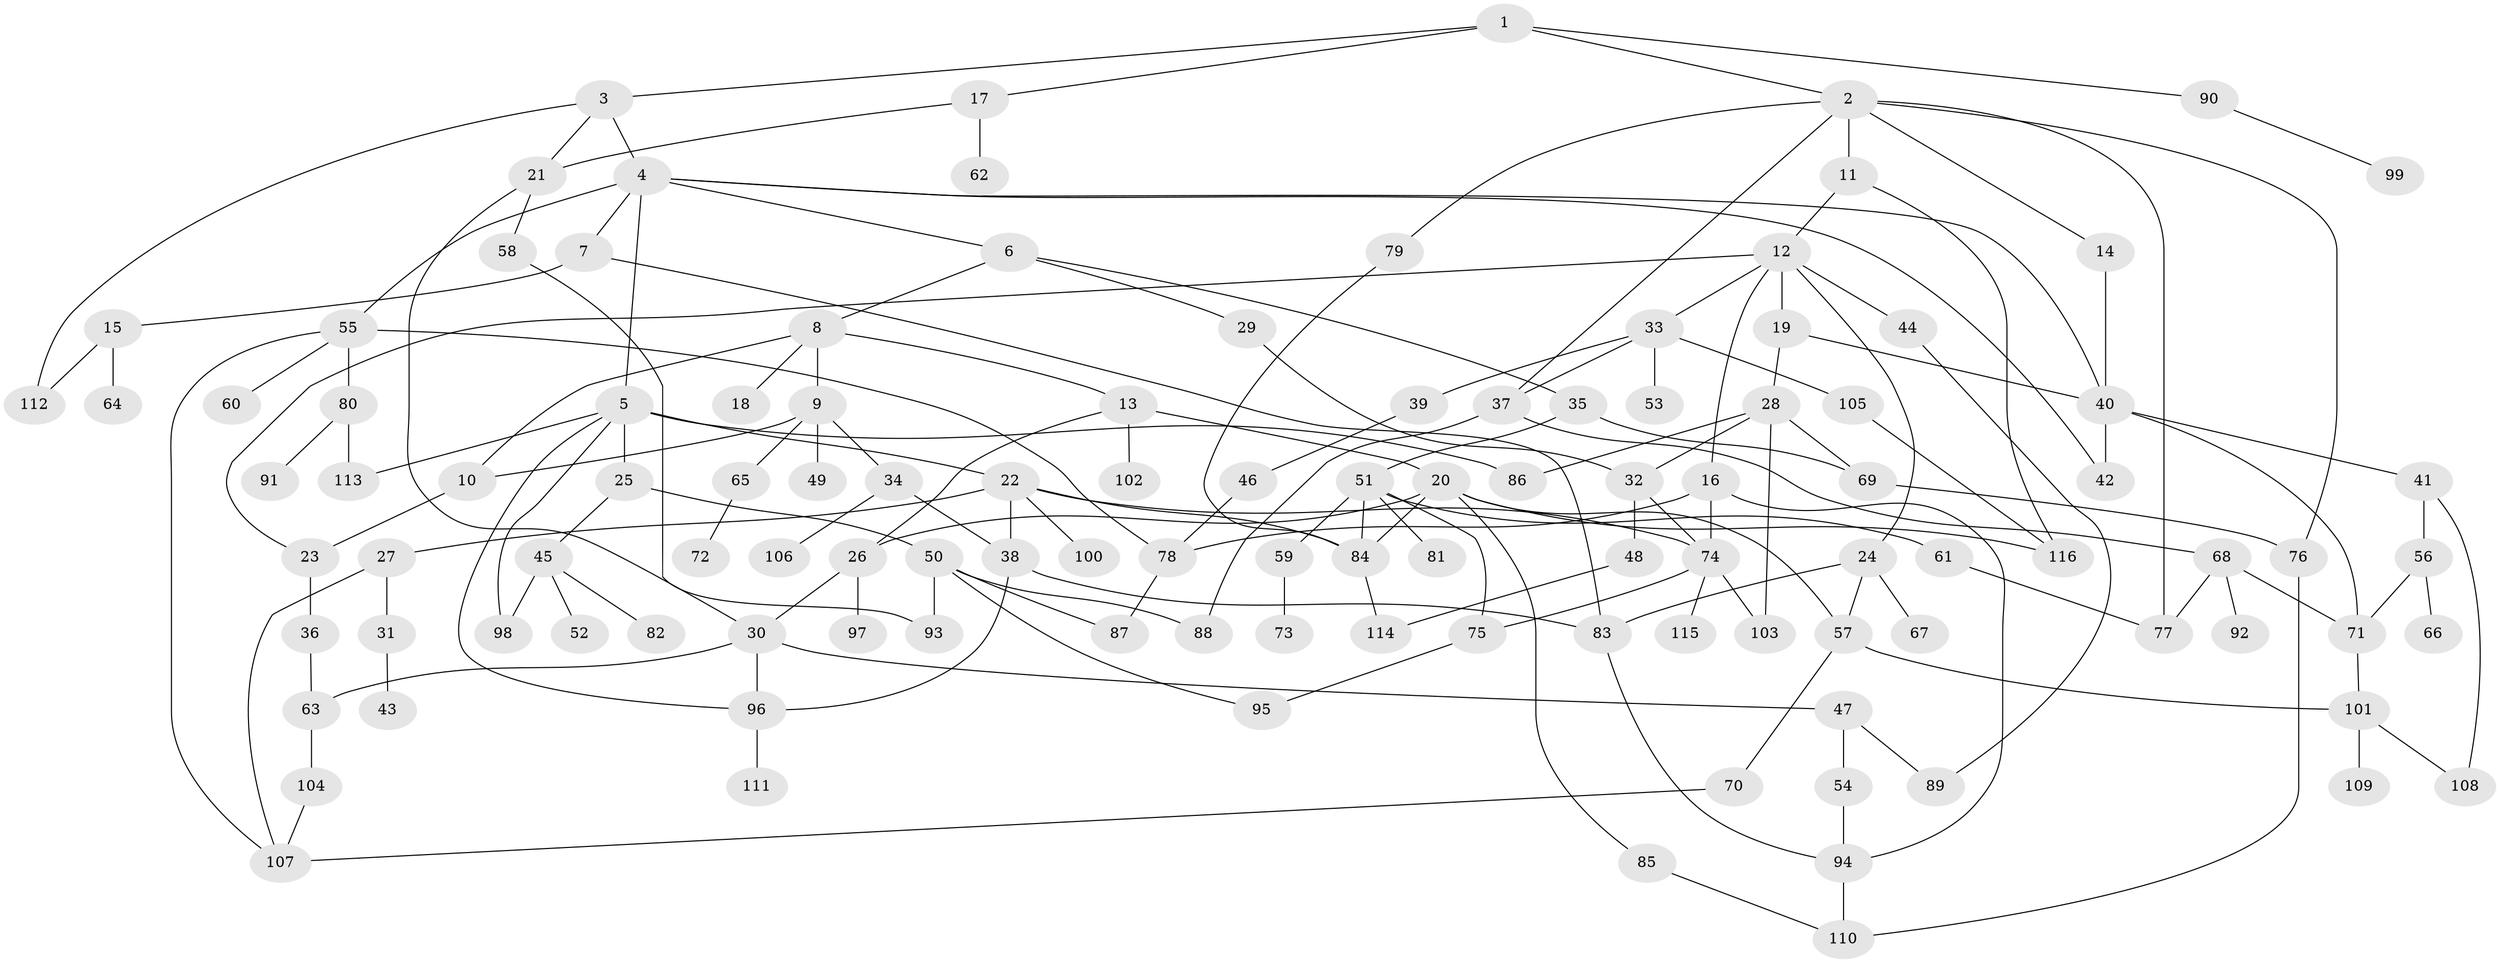 // Generated by graph-tools (version 1.1) at 2025/49/03/09/25 03:49:26]
// undirected, 116 vertices, 168 edges
graph export_dot {
graph [start="1"]
  node [color=gray90,style=filled];
  1;
  2;
  3;
  4;
  5;
  6;
  7;
  8;
  9;
  10;
  11;
  12;
  13;
  14;
  15;
  16;
  17;
  18;
  19;
  20;
  21;
  22;
  23;
  24;
  25;
  26;
  27;
  28;
  29;
  30;
  31;
  32;
  33;
  34;
  35;
  36;
  37;
  38;
  39;
  40;
  41;
  42;
  43;
  44;
  45;
  46;
  47;
  48;
  49;
  50;
  51;
  52;
  53;
  54;
  55;
  56;
  57;
  58;
  59;
  60;
  61;
  62;
  63;
  64;
  65;
  66;
  67;
  68;
  69;
  70;
  71;
  72;
  73;
  74;
  75;
  76;
  77;
  78;
  79;
  80;
  81;
  82;
  83;
  84;
  85;
  86;
  87;
  88;
  89;
  90;
  91;
  92;
  93;
  94;
  95;
  96;
  97;
  98;
  99;
  100;
  101;
  102;
  103;
  104;
  105;
  106;
  107;
  108;
  109;
  110;
  111;
  112;
  113;
  114;
  115;
  116;
  1 -- 2;
  1 -- 3;
  1 -- 17;
  1 -- 90;
  2 -- 11;
  2 -- 14;
  2 -- 37;
  2 -- 76;
  2 -- 79;
  2 -- 77;
  3 -- 4;
  3 -- 21;
  3 -- 112;
  4 -- 5;
  4 -- 6;
  4 -- 7;
  4 -- 55;
  4 -- 40;
  4 -- 42;
  5 -- 22;
  5 -- 25;
  5 -- 98;
  5 -- 86;
  5 -- 113;
  5 -- 96;
  6 -- 8;
  6 -- 29;
  6 -- 35;
  7 -- 15;
  7 -- 83;
  8 -- 9;
  8 -- 13;
  8 -- 18;
  8 -- 10;
  9 -- 10;
  9 -- 34;
  9 -- 49;
  9 -- 65;
  10 -- 23;
  11 -- 12;
  11 -- 116;
  12 -- 16;
  12 -- 19;
  12 -- 23;
  12 -- 24;
  12 -- 33;
  12 -- 44;
  13 -- 20;
  13 -- 26;
  13 -- 102;
  14 -- 40;
  15 -- 64;
  15 -- 112;
  16 -- 74;
  16 -- 78;
  16 -- 94;
  17 -- 21;
  17 -- 62;
  19 -- 28;
  19 -- 40;
  20 -- 85;
  20 -- 26;
  20 -- 116;
  20 -- 84;
  20 -- 57;
  21 -- 58;
  21 -- 30;
  22 -- 27;
  22 -- 38;
  22 -- 100;
  22 -- 84;
  22 -- 74;
  23 -- 36;
  24 -- 57;
  24 -- 67;
  24 -- 83;
  25 -- 45;
  25 -- 50;
  26 -- 30;
  26 -- 97;
  27 -- 31;
  27 -- 107;
  28 -- 69;
  28 -- 86;
  28 -- 103;
  28 -- 32;
  29 -- 32;
  30 -- 47;
  30 -- 63;
  30 -- 96;
  31 -- 43;
  32 -- 48;
  32 -- 74;
  33 -- 39;
  33 -- 53;
  33 -- 105;
  33 -- 37;
  34 -- 106;
  34 -- 38;
  35 -- 51;
  35 -- 69;
  36 -- 63;
  37 -- 68;
  37 -- 88;
  38 -- 96;
  38 -- 83;
  39 -- 46;
  40 -- 41;
  40 -- 42;
  40 -- 71;
  41 -- 56;
  41 -- 108;
  44 -- 89;
  45 -- 52;
  45 -- 82;
  45 -- 98;
  46 -- 78;
  47 -- 54;
  47 -- 89;
  48 -- 114;
  50 -- 87;
  50 -- 93;
  50 -- 88;
  50 -- 95;
  51 -- 59;
  51 -- 61;
  51 -- 81;
  51 -- 75;
  51 -- 84;
  54 -- 94;
  55 -- 60;
  55 -- 78;
  55 -- 80;
  55 -- 107;
  56 -- 66;
  56 -- 71;
  57 -- 70;
  57 -- 101;
  58 -- 93;
  59 -- 73;
  61 -- 77;
  63 -- 104;
  65 -- 72;
  68 -- 92;
  68 -- 71;
  68 -- 77;
  69 -- 76;
  70 -- 107;
  71 -- 101;
  74 -- 75;
  74 -- 115;
  74 -- 103;
  75 -- 95;
  76 -- 110;
  78 -- 87;
  79 -- 84;
  80 -- 91;
  80 -- 113;
  83 -- 94;
  84 -- 114;
  85 -- 110;
  90 -- 99;
  94 -- 110;
  96 -- 111;
  101 -- 109;
  101 -- 108;
  104 -- 107;
  105 -- 116;
}

